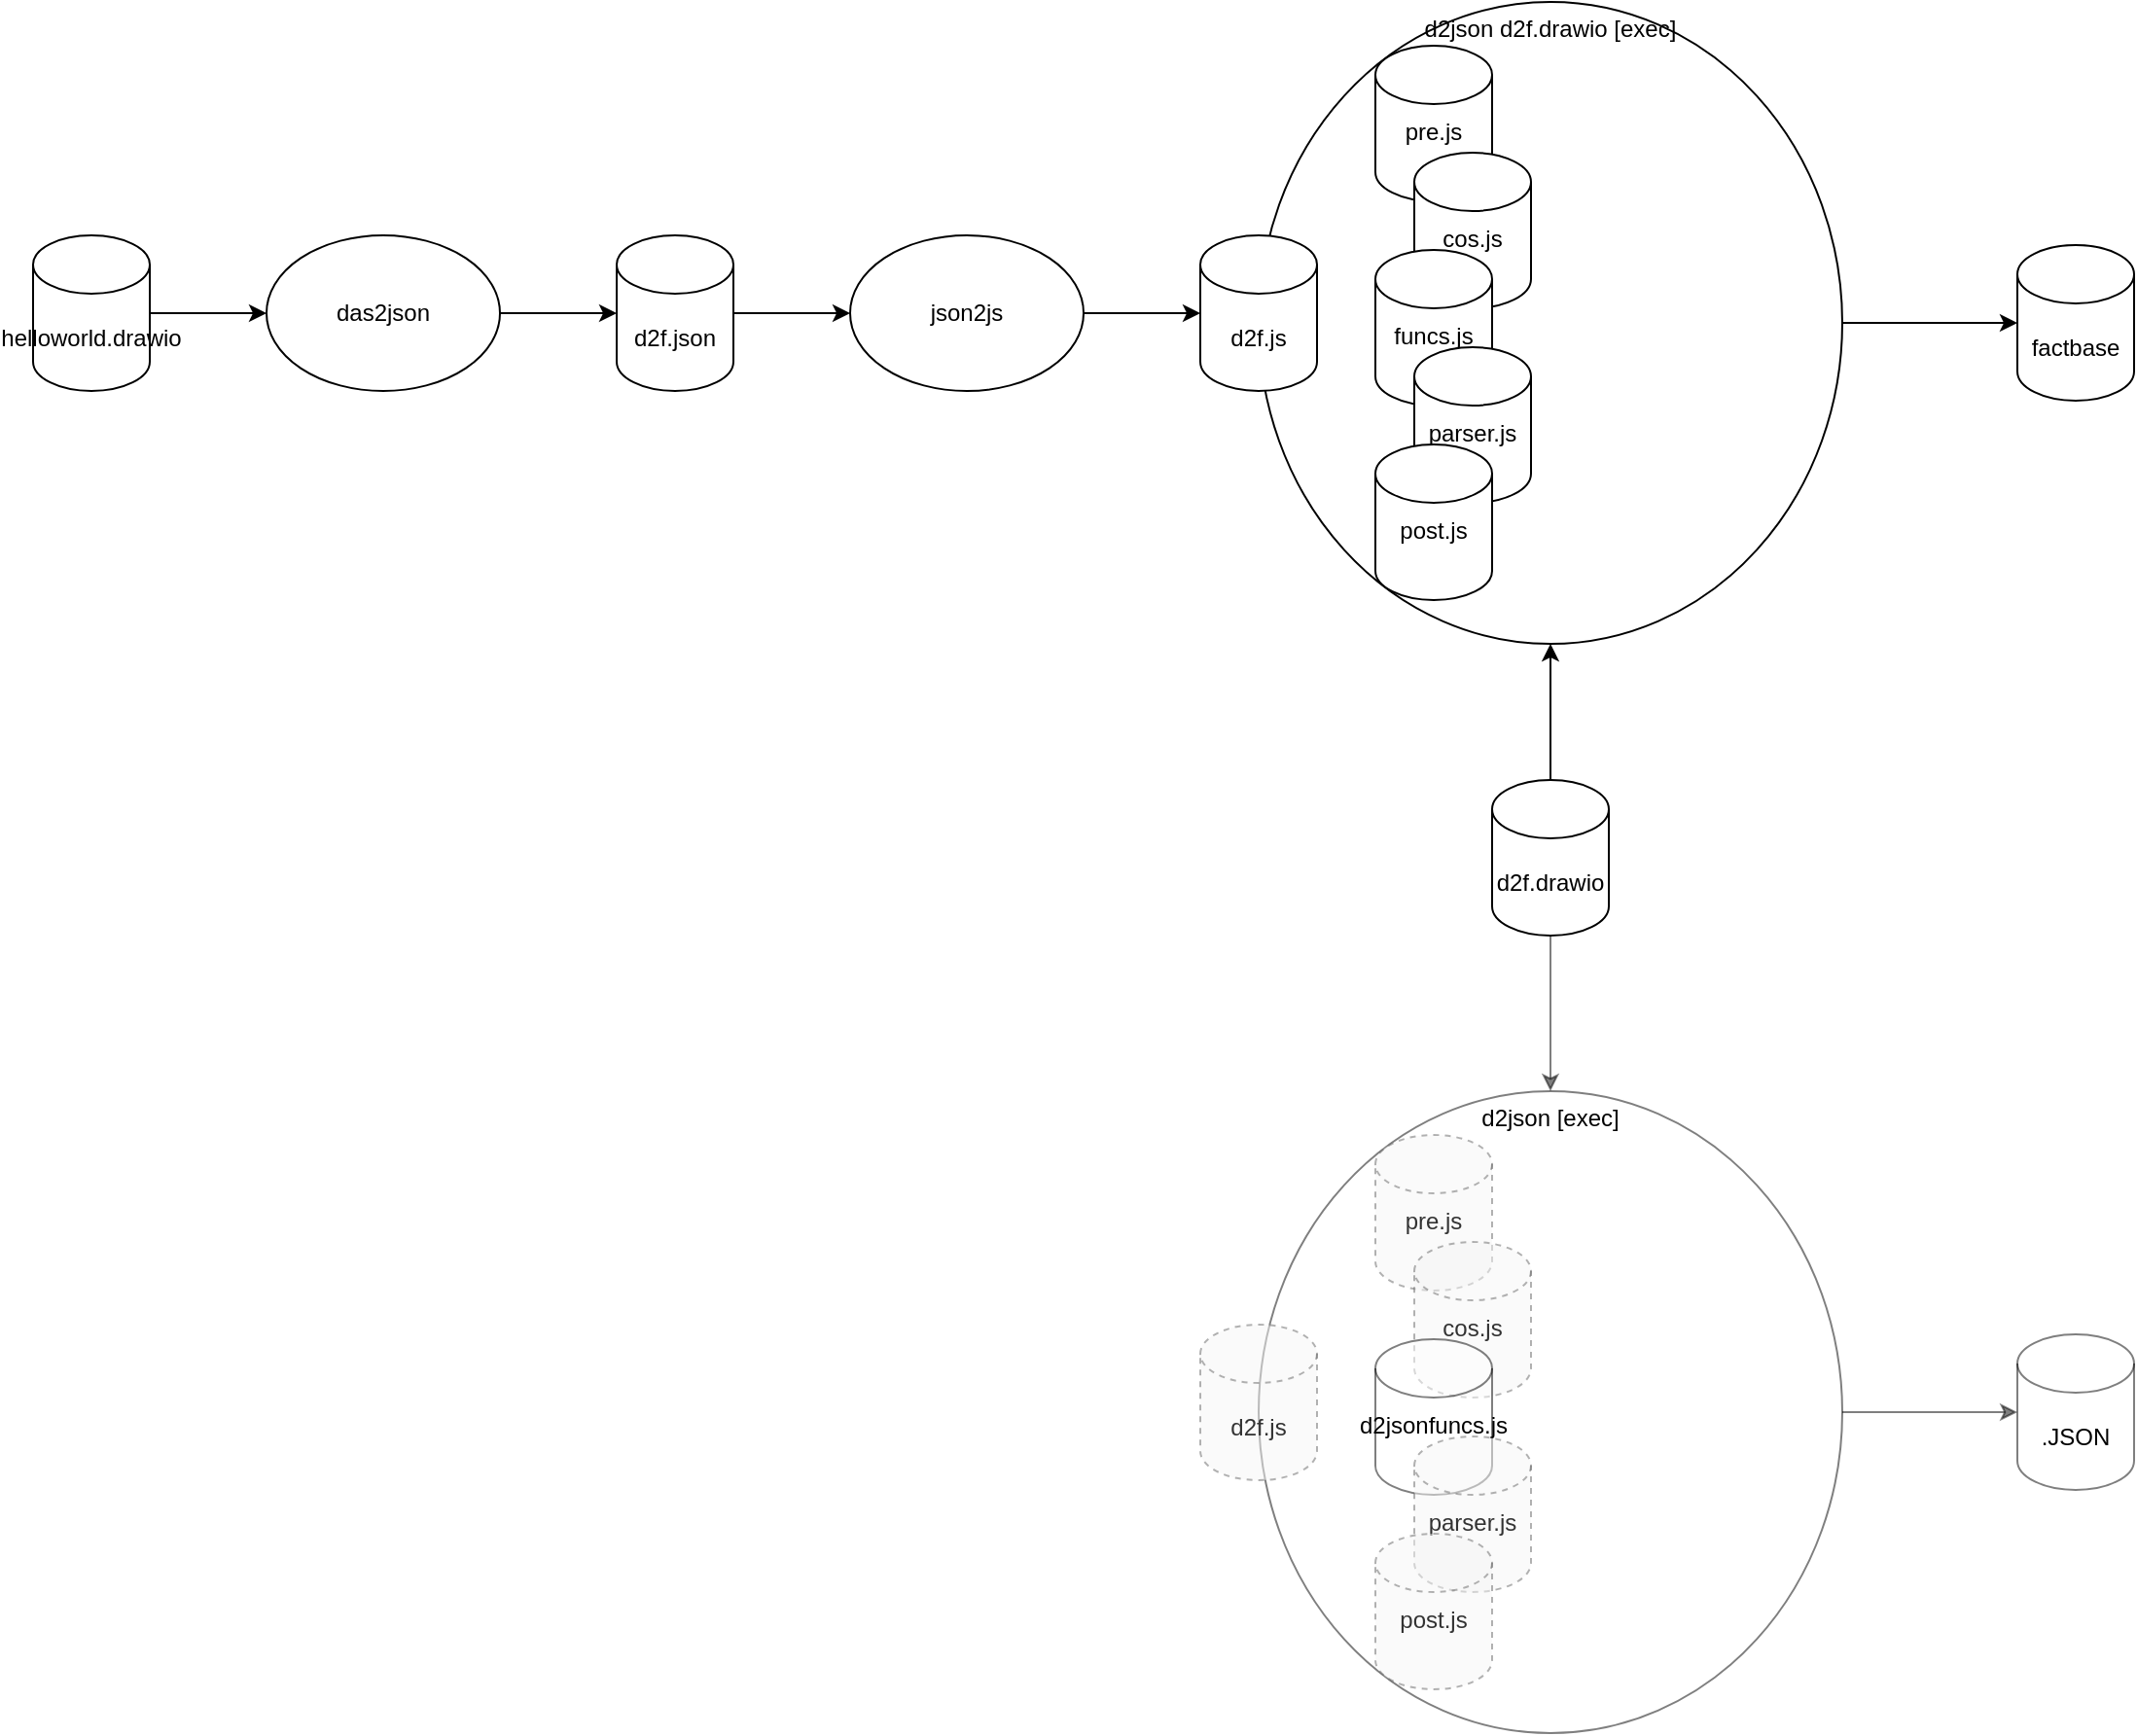 <mxfile version="14.6.13" type="device"><diagram id="ZHQL1ytVUBtSG67tuuAl" name="Page-1"><mxGraphModel dx="1106" dy="806" grid="1" gridSize="10" guides="1" tooltips="1" connect="1" arrows="1" fold="1" page="1" pageScale="1" pageWidth="1100" pageHeight="850" math="0" shadow="0"><root><mxCell id="0"/><mxCell id="1" parent="0"/><mxCell id="2RYA2cBiN4x40-eX9-5R-19" style="edgeStyle=orthogonalEdgeStyle;rounded=0;orthogonalLoop=1;jettySize=auto;html=1;exitX=1;exitY=0.5;exitDx=0;exitDy=0;entryX=0;entryY=0.5;entryDx=0;entryDy=0;entryPerimeter=0;" edge="1" parent="1" source="2RYA2cBiN4x40-eX9-5R-10" target="2RYA2cBiN4x40-eX9-5R-18"><mxGeometry relative="1" as="geometry"/></mxCell><mxCell id="2RYA2cBiN4x40-eX9-5R-10" value="d2json d2f.drawio [exec]" style="ellipse;whiteSpace=wrap;html=1;verticalAlign=top;" vertex="1" parent="1"><mxGeometry x="710" y="40" width="300" height="330" as="geometry"/></mxCell><mxCell id="2RYA2cBiN4x40-eX9-5R-4" style="edgeStyle=orthogonalEdgeStyle;rounded=0;orthogonalLoop=1;jettySize=auto;html=1;exitX=1;exitY=0.5;exitDx=0;exitDy=0;exitPerimeter=0;" edge="1" parent="1" source="2RYA2cBiN4x40-eX9-5R-1" target="2RYA2cBiN4x40-eX9-5R-2"><mxGeometry relative="1" as="geometry"/></mxCell><mxCell id="2RYA2cBiN4x40-eX9-5R-1" value="helloworld.drawio" style="shape=cylinder3;whiteSpace=wrap;html=1;boundedLbl=1;backgroundOutline=1;size=15;" vertex="1" parent="1"><mxGeometry x="80" y="160" width="60" height="80" as="geometry"/></mxCell><mxCell id="2RYA2cBiN4x40-eX9-5R-5" style="edgeStyle=orthogonalEdgeStyle;rounded=0;orthogonalLoop=1;jettySize=auto;html=1;exitX=1;exitY=0.5;exitDx=0;exitDy=0;" edge="1" parent="1" source="2RYA2cBiN4x40-eX9-5R-2" target="2RYA2cBiN4x40-eX9-5R-3"><mxGeometry relative="1" as="geometry"/></mxCell><mxCell id="2RYA2cBiN4x40-eX9-5R-2" value="das2json" style="ellipse;whiteSpace=wrap;html=1;" vertex="1" parent="1"><mxGeometry x="200" y="160" width="120" height="80" as="geometry"/></mxCell><mxCell id="2RYA2cBiN4x40-eX9-5R-8" style="edgeStyle=orthogonalEdgeStyle;rounded=0;orthogonalLoop=1;jettySize=auto;html=1;exitX=1;exitY=0.5;exitDx=0;exitDy=0;exitPerimeter=0;" edge="1" parent="1" source="2RYA2cBiN4x40-eX9-5R-3" target="2RYA2cBiN4x40-eX9-5R-6"><mxGeometry relative="1" as="geometry"/></mxCell><mxCell id="2RYA2cBiN4x40-eX9-5R-3" value="d2f.json" style="shape=cylinder3;whiteSpace=wrap;html=1;boundedLbl=1;backgroundOutline=1;size=15;" vertex="1" parent="1"><mxGeometry x="380" y="160" width="60" height="80" as="geometry"/></mxCell><mxCell id="2RYA2cBiN4x40-eX9-5R-9" style="edgeStyle=orthogonalEdgeStyle;rounded=0;orthogonalLoop=1;jettySize=auto;html=1;exitX=1;exitY=0.5;exitDx=0;exitDy=0;" edge="1" parent="1" source="2RYA2cBiN4x40-eX9-5R-6" target="2RYA2cBiN4x40-eX9-5R-7"><mxGeometry relative="1" as="geometry"/></mxCell><mxCell id="2RYA2cBiN4x40-eX9-5R-6" value="json2js" style="ellipse;whiteSpace=wrap;html=1;" vertex="1" parent="1"><mxGeometry x="500" y="160" width="120" height="80" as="geometry"/></mxCell><mxCell id="2RYA2cBiN4x40-eX9-5R-7" value="d2f.js" style="shape=cylinder3;whiteSpace=wrap;html=1;boundedLbl=1;backgroundOutline=1;size=15;" vertex="1" parent="1"><mxGeometry x="680" y="160" width="60" height="80" as="geometry"/></mxCell><mxCell id="2RYA2cBiN4x40-eX9-5R-11" value="pre.js" style="shape=cylinder3;whiteSpace=wrap;html=1;boundedLbl=1;backgroundOutline=1;size=15;verticalAlign=top;" vertex="1" parent="1"><mxGeometry x="770" y="62.5" width="60" height="80" as="geometry"/></mxCell><mxCell id="2RYA2cBiN4x40-eX9-5R-12" value="cos.js" style="shape=cylinder3;whiteSpace=wrap;html=1;boundedLbl=1;backgroundOutline=1;size=15;verticalAlign=top;" vertex="1" parent="1"><mxGeometry x="790" y="117.5" width="60" height="80" as="geometry"/></mxCell><mxCell id="2RYA2cBiN4x40-eX9-5R-13" value="funcs.js" style="shape=cylinder3;whiteSpace=wrap;html=1;boundedLbl=1;backgroundOutline=1;size=15;verticalAlign=top;" vertex="1" parent="1"><mxGeometry x="770" y="167.5" width="60" height="80" as="geometry"/></mxCell><mxCell id="2RYA2cBiN4x40-eX9-5R-14" value="parser.js" style="shape=cylinder3;whiteSpace=wrap;html=1;boundedLbl=1;backgroundOutline=1;size=15;verticalAlign=top;" vertex="1" parent="1"><mxGeometry x="790" y="217.5" width="60" height="80" as="geometry"/></mxCell><mxCell id="2RYA2cBiN4x40-eX9-5R-15" value="post.js" style="shape=cylinder3;whiteSpace=wrap;html=1;boundedLbl=1;backgroundOutline=1;size=15;verticalAlign=top;" vertex="1" parent="1"><mxGeometry x="770" y="267.5" width="60" height="80" as="geometry"/></mxCell><mxCell id="2RYA2cBiN4x40-eX9-5R-17" style="edgeStyle=orthogonalEdgeStyle;rounded=0;orthogonalLoop=1;jettySize=auto;html=1;exitX=0.5;exitY=0;exitDx=0;exitDy=0;exitPerimeter=0;entryX=0.5;entryY=1;entryDx=0;entryDy=0;" edge="1" parent="1" source="2RYA2cBiN4x40-eX9-5R-16" target="2RYA2cBiN4x40-eX9-5R-10"><mxGeometry relative="1" as="geometry"/></mxCell><mxCell id="2RYA2cBiN4x40-eX9-5R-29" style="edgeStyle=orthogonalEdgeStyle;rounded=0;orthogonalLoop=1;jettySize=auto;html=1;exitX=0.5;exitY=1;exitDx=0;exitDy=0;exitPerimeter=0;entryX=0.5;entryY=0;entryDx=0;entryDy=0;opacity=50;" edge="1" parent="1" source="2RYA2cBiN4x40-eX9-5R-16" target="2RYA2cBiN4x40-eX9-5R-20"><mxGeometry relative="1" as="geometry"/></mxCell><mxCell id="2RYA2cBiN4x40-eX9-5R-16" value="d2f.drawio" style="shape=cylinder3;whiteSpace=wrap;html=1;boundedLbl=1;backgroundOutline=1;size=15;" vertex="1" parent="1"><mxGeometry x="830" y="440" width="60" height="80" as="geometry"/></mxCell><mxCell id="2RYA2cBiN4x40-eX9-5R-18" value="factbase" style="shape=cylinder3;whiteSpace=wrap;html=1;boundedLbl=1;backgroundOutline=1;size=15;" vertex="1" parent="1"><mxGeometry x="1100" y="165" width="60" height="80" as="geometry"/></mxCell><mxCell id="2RYA2cBiN4x40-eX9-5R-28" style="edgeStyle=orthogonalEdgeStyle;rounded=0;orthogonalLoop=1;jettySize=auto;html=1;exitX=1;exitY=0.5;exitDx=0;exitDy=0;entryX=0;entryY=0.5;entryDx=0;entryDy=0;entryPerimeter=0;opacity=50;" edge="1" parent="1" source="2RYA2cBiN4x40-eX9-5R-20" target="2RYA2cBiN4x40-eX9-5R-27"><mxGeometry relative="1" as="geometry"/></mxCell><mxCell id="2RYA2cBiN4x40-eX9-5R-20" value="d2json [exec]" style="ellipse;whiteSpace=wrap;html=1;verticalAlign=top;opacity=50;" vertex="1" parent="1"><mxGeometry x="710" y="600" width="300" height="330" as="geometry"/></mxCell><mxCell id="2RYA2cBiN4x40-eX9-5R-21" value="d2f.js" style="shape=cylinder3;whiteSpace=wrap;html=1;boundedLbl=1;backgroundOutline=1;size=15;dashed=1;fillColor=#f5f5f5;strokeColor=#666666;fontColor=#333333;opacity=50;" vertex="1" parent="1"><mxGeometry x="680" y="720" width="60" height="80" as="geometry"/></mxCell><mxCell id="2RYA2cBiN4x40-eX9-5R-22" value="pre.js" style="shape=cylinder3;whiteSpace=wrap;html=1;boundedLbl=1;backgroundOutline=1;size=15;verticalAlign=top;fillColor=#f5f5f5;strokeColor=#666666;fontColor=#333333;dashed=1;opacity=50;" vertex="1" parent="1"><mxGeometry x="770" y="622.5" width="60" height="80" as="geometry"/></mxCell><mxCell id="2RYA2cBiN4x40-eX9-5R-23" value="cos.js" style="shape=cylinder3;whiteSpace=wrap;html=1;boundedLbl=1;backgroundOutline=1;size=15;verticalAlign=top;fillColor=#f5f5f5;strokeColor=#666666;fontColor=#333333;dashed=1;opacity=50;" vertex="1" parent="1"><mxGeometry x="790" y="677.5" width="60" height="80" as="geometry"/></mxCell><mxCell id="2RYA2cBiN4x40-eX9-5R-24" value="d2jsonfuncs.js" style="shape=cylinder3;whiteSpace=wrap;html=1;boundedLbl=1;backgroundOutline=1;size=15;verticalAlign=top;opacity=50;" vertex="1" parent="1"><mxGeometry x="770" y="727.5" width="60" height="80" as="geometry"/></mxCell><mxCell id="2RYA2cBiN4x40-eX9-5R-25" value="parser.js" style="shape=cylinder3;whiteSpace=wrap;html=1;boundedLbl=1;backgroundOutline=1;size=15;verticalAlign=top;fillColor=#f5f5f5;strokeColor=#666666;fontColor=#333333;dashed=1;opacity=50;" vertex="1" parent="1"><mxGeometry x="790" y="777.5" width="60" height="80" as="geometry"/></mxCell><mxCell id="2RYA2cBiN4x40-eX9-5R-26" value="post.js" style="shape=cylinder3;whiteSpace=wrap;html=1;boundedLbl=1;backgroundOutline=1;size=15;verticalAlign=top;fillColor=#f5f5f5;strokeColor=#666666;fontColor=#333333;dashed=1;opacity=50;" vertex="1" parent="1"><mxGeometry x="770" y="827.5" width="60" height="80" as="geometry"/></mxCell><mxCell id="2RYA2cBiN4x40-eX9-5R-27" value=".JSON" style="shape=cylinder3;whiteSpace=wrap;html=1;boundedLbl=1;backgroundOutline=1;size=15;opacity=50;" vertex="1" parent="1"><mxGeometry x="1100" y="725" width="60" height="80" as="geometry"/></mxCell></root></mxGraphModel></diagram></mxfile>